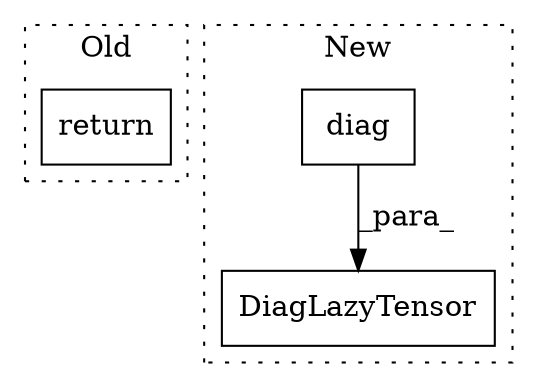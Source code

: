 digraph G {
subgraph cluster0 {
1 [label="return" a="41" s="11054" l="7" shape="box"];
label = "Old";
style="dotted";
}
subgraph cluster1 {
2 [label="DiagLazyTensor" a="32" s="10785,10836" l="15,1" shape="box"];
3 [label="diag" a="32" s="10810" l="6" shape="box"];
label = "New";
style="dotted";
}
3 -> 2 [label="_para_"];
}